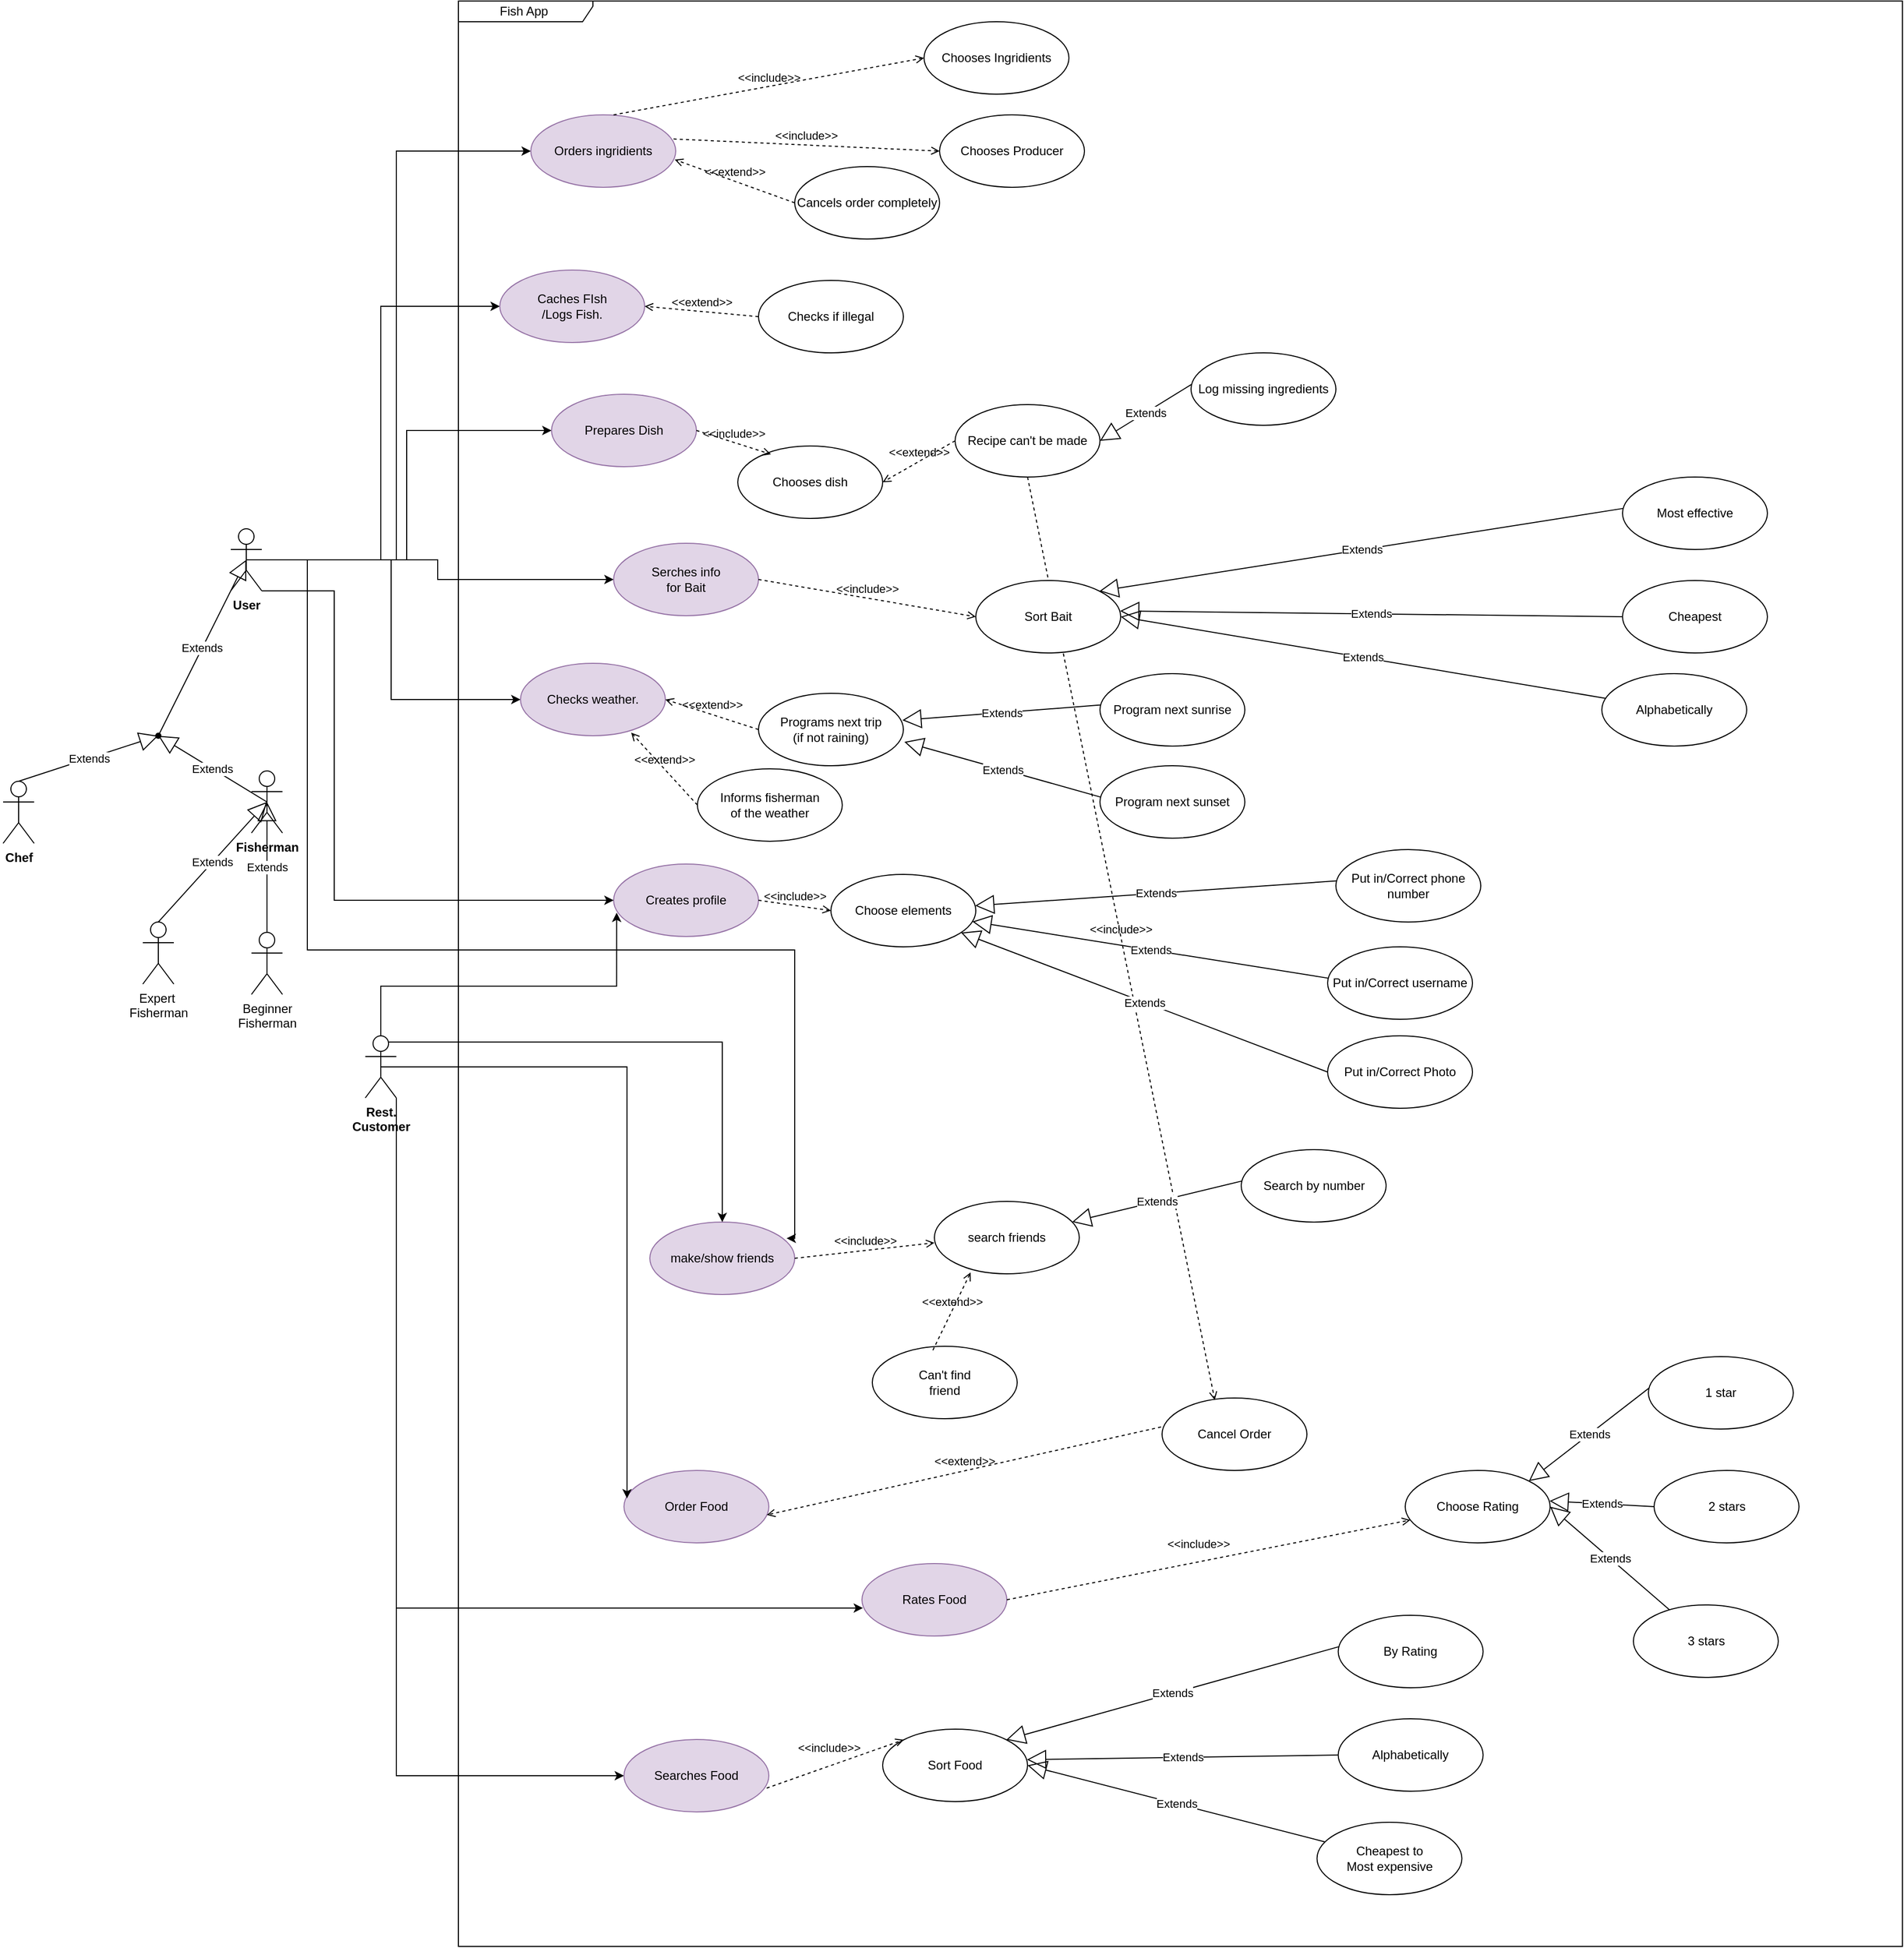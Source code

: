 <mxfile version="26.1.3">
  <diagram name="Page-1" id="aWUXcd9DG55_SVHLmrhw">
    <mxGraphModel dx="1664" dy="1578" grid="1" gridSize="10" guides="1" tooltips="1" connect="1" arrows="1" fold="1" page="1" pageScale="1" pageWidth="850" pageHeight="1100" math="0" shadow="0">
      <root>
        <mxCell id="0" />
        <mxCell id="1" parent="0" />
        <mxCell id="ez_9y8IXUy5wVjMBMklD-14" style="edgeStyle=orthogonalEdgeStyle;rounded=0;orthogonalLoop=1;jettySize=auto;html=1;exitX=0.5;exitY=0.5;exitDx=0;exitDy=0;exitPerimeter=0;entryX=0;entryY=0.5;entryDx=0;entryDy=0;" parent="1" source="ez_9y8IXUy5wVjMBMklD-1" target="ez_9y8IXUy5wVjMBMklD-13" edge="1">
          <mxGeometry relative="1" as="geometry" />
        </mxCell>
        <mxCell id="ez_9y8IXUy5wVjMBMklD-29" style="edgeStyle=orthogonalEdgeStyle;rounded=0;orthogonalLoop=1;jettySize=auto;html=1;exitX=0.5;exitY=0.5;exitDx=0;exitDy=0;exitPerimeter=0;entryX=0;entryY=0.5;entryDx=0;entryDy=0;" parent="1" source="ez_9y8IXUy5wVjMBMklD-1" target="ez_9y8IXUy5wVjMBMklD-28" edge="1">
          <mxGeometry relative="1" as="geometry" />
        </mxCell>
        <mxCell id="ez_9y8IXUy5wVjMBMklD-81" style="edgeStyle=orthogonalEdgeStyle;rounded=0;orthogonalLoop=1;jettySize=auto;html=1;exitX=0.5;exitY=0.5;exitDx=0;exitDy=0;exitPerimeter=0;entryX=0;entryY=0.5;entryDx=0;entryDy=0;" parent="1" source="ez_9y8IXUy5wVjMBMklD-1" target="ez_9y8IXUy5wVjMBMklD-80" edge="1">
          <mxGeometry relative="1" as="geometry" />
        </mxCell>
        <object label="&lt;b&gt;User&lt;/b&gt;" id="ez_9y8IXUy5wVjMBMklD-1">
          <mxCell style="shape=umlActor;verticalLabelPosition=bottom;verticalAlign=top;html=1;outlineConnect=0;movable=1;resizable=1;rotatable=1;deletable=1;editable=1;locked=0;connectable=1;" parent="1" vertex="1">
            <mxGeometry x="-50" y="-10" width="30" height="60" as="geometry" />
          </mxCell>
        </object>
        <mxCell id="ez_9y8IXUy5wVjMBMklD-5" value="Fish App&amp;nbsp;" style="shape=umlFrame;whiteSpace=wrap;html=1;pointerEvents=0;width=130;height=20;" parent="1" vertex="1">
          <mxGeometry x="170" y="-520" width="1395.5" height="1880" as="geometry" />
        </mxCell>
        <mxCell id="ez_9y8IXUy5wVjMBMklD-16" style="edgeStyle=orthogonalEdgeStyle;rounded=0;orthogonalLoop=1;jettySize=auto;html=1;entryX=0;entryY=0.5;entryDx=0;entryDy=0;exitX=0.5;exitY=0.5;exitDx=0;exitDy=0;exitPerimeter=0;" parent="1" source="ez_9y8IXUy5wVjMBMklD-1" target="ez_9y8IXUy5wVjMBMklD-15" edge="1">
          <mxGeometry relative="1" as="geometry">
            <mxPoint x="40" y="280" as="sourcePoint" />
          </mxGeometry>
        </mxCell>
        <mxCell id="ez_9y8IXUy5wVjMBMklD-31" style="edgeStyle=orthogonalEdgeStyle;rounded=0;orthogonalLoop=1;jettySize=auto;html=1;exitX=1;exitY=1;exitDx=0;exitDy=0;exitPerimeter=0;entryX=0;entryY=0.5;entryDx=0;entryDy=0;" parent="1" source="ez_9y8IXUy5wVjMBMklD-8" target="ez_9y8IXUy5wVjMBMklD-30" edge="1">
          <mxGeometry relative="1" as="geometry" />
        </mxCell>
        <object label="&lt;b&gt;Rest.&lt;br&gt;Customer&lt;/b&gt;" id="ez_9y8IXUy5wVjMBMklD-8">
          <mxCell style="shape=umlActor;verticalLabelPosition=bottom;verticalAlign=top;html=1;outlineConnect=0;movable=1;resizable=1;rotatable=1;deletable=1;editable=1;locked=0;connectable=1;" parent="1" vertex="1">
            <mxGeometry x="80" y="480" width="30" height="60" as="geometry" />
          </mxCell>
        </object>
        <mxCell id="ez_9y8IXUy5wVjMBMklD-13" value="Caches FIsh&lt;br&gt;/Logs Fish." style="ellipse;whiteSpace=wrap;html=1;fillColor=#e1d5e7;strokeColor=#9673a6;" parent="1" vertex="1">
          <mxGeometry x="210" y="-260" width="140" height="70" as="geometry" />
        </mxCell>
        <mxCell id="ez_9y8IXUy5wVjMBMklD-15" value="Prepares Dish" style="ellipse;whiteSpace=wrap;html=1;fillColor=#e1d5e7;strokeColor=#9673a6;" parent="1" vertex="1">
          <mxGeometry x="260" y="-140" width="140" height="70" as="geometry" />
        </mxCell>
        <mxCell id="ez_9y8IXUy5wVjMBMklD-17" value="Order Food" style="ellipse;whiteSpace=wrap;html=1;fillColor=#e1d5e7;strokeColor=#9673a6;" parent="1" vertex="1">
          <mxGeometry x="330" y="900" width="140" height="70" as="geometry" />
        </mxCell>
        <mxCell id="ez_9y8IXUy5wVjMBMklD-18" style="edgeStyle=orthogonalEdgeStyle;rounded=0;orthogonalLoop=1;jettySize=auto;html=1;entryX=0.021;entryY=0.386;entryDx=0;entryDy=0;entryPerimeter=0;exitX=0.5;exitY=0.5;exitDx=0;exitDy=0;exitPerimeter=0;" parent="1" source="ez_9y8IXUy5wVjMBMklD-8" target="ez_9y8IXUy5wVjMBMklD-17" edge="1">
          <mxGeometry relative="1" as="geometry" />
        </mxCell>
        <mxCell id="ez_9y8IXUy5wVjMBMklD-20" value="Rates Food" style="ellipse;whiteSpace=wrap;html=1;fillColor=#e1d5e7;strokeColor=#9673a6;" parent="1" vertex="1">
          <mxGeometry x="560" y="990" width="140" height="70" as="geometry" />
        </mxCell>
        <mxCell id="ez_9y8IXUy5wVjMBMklD-21" style="edgeStyle=orthogonalEdgeStyle;rounded=0;orthogonalLoop=1;jettySize=auto;html=1;exitX=1;exitY=1;exitDx=0;exitDy=0;exitPerimeter=0;entryX=0.007;entryY=0.614;entryDx=0;entryDy=0;entryPerimeter=0;" parent="1" source="ez_9y8IXUy5wVjMBMklD-8" target="ez_9y8IXUy5wVjMBMklD-20" edge="1">
          <mxGeometry relative="1" as="geometry" />
        </mxCell>
        <mxCell id="ez_9y8IXUy5wVjMBMklD-28" value="Checks weather." style="ellipse;whiteSpace=wrap;html=1;fillColor=#e1d5e7;strokeColor=#9673a6;" parent="1" vertex="1">
          <mxGeometry x="230" y="120" width="140" height="70" as="geometry" />
        </mxCell>
        <mxCell id="ez_9y8IXUy5wVjMBMklD-30" value="Searches Food" style="ellipse;whiteSpace=wrap;html=1;fillColor=#e1d5e7;strokeColor=#9673a6;" parent="1" vertex="1">
          <mxGeometry x="330" y="1160" width="140" height="70" as="geometry" />
        </mxCell>
        <mxCell id="ez_9y8IXUy5wVjMBMklD-34" value="Cancel Order" style="ellipse;whiteSpace=wrap;html=1;" parent="1" vertex="1">
          <mxGeometry x="850" y="830" width="140" height="70" as="geometry" />
        </mxCell>
        <mxCell id="ez_9y8IXUy5wVjMBMklD-44" value="Checks if illegal" style="ellipse;whiteSpace=wrap;html=1;" parent="1" vertex="1">
          <mxGeometry x="460" y="-250" width="140" height="70" as="geometry" />
        </mxCell>
        <mxCell id="ez_9y8IXUy5wVjMBMklD-48" value="By Rating" style="ellipse;whiteSpace=wrap;html=1;" parent="1" vertex="1">
          <mxGeometry x="1020.25" y="1040" width="140" height="70" as="geometry" />
        </mxCell>
        <mxCell id="ez_9y8IXUy5wVjMBMklD-49" value="Alphabetically" style="ellipse;whiteSpace=wrap;html=1;" parent="1" vertex="1">
          <mxGeometry x="1020.25" y="1140" width="140" height="70" as="geometry" />
        </mxCell>
        <mxCell id="ez_9y8IXUy5wVjMBMklD-50" value="Cheapest to&lt;br&gt;Most expensive" style="ellipse;whiteSpace=wrap;html=1;" parent="1" vertex="1">
          <mxGeometry x="999.75" y="1240" width="140" height="70" as="geometry" />
        </mxCell>
        <mxCell id="ez_9y8IXUy5wVjMBMklD-80" value="Serches info&lt;br&gt;for Bait" style="ellipse;whiteSpace=wrap;html=1;fillColor=#e1d5e7;strokeColor=#9673a6;" parent="1" vertex="1">
          <mxGeometry x="320" y="4" width="140" height="70" as="geometry" />
        </mxCell>
        <object label="&lt;b&gt;Chef&lt;/b&gt;" id="ez_9y8IXUy5wVjMBMklD-121">
          <mxCell style="shape=umlActor;verticalLabelPosition=bottom;verticalAlign=top;html=1;outlineConnect=0;movable=1;resizable=1;rotatable=1;deletable=1;editable=1;locked=0;connectable=1;" parent="1" vertex="1">
            <mxGeometry x="-270" y="234" width="30" height="60" as="geometry" />
          </mxCell>
        </object>
        <object label="&lt;b&gt;Fisherman&lt;/b&gt;" id="ez_9y8IXUy5wVjMBMklD-122">
          <mxCell style="shape=umlActor;verticalLabelPosition=bottom;verticalAlign=top;html=1;outlineConnect=0;movable=1;resizable=1;rotatable=1;deletable=1;editable=1;locked=0;connectable=1;" parent="1" vertex="1">
            <mxGeometry x="-30" y="224" width="30" height="60" as="geometry" />
          </mxCell>
        </object>
        <mxCell id="mqHruLJRzrLuczPYelR6-5" value="" style="shape=waypoint;sketch=0;fillStyle=solid;size=6;pointerEvents=1;points=[];fillColor=none;resizable=0;rotatable=0;perimeter=centerPerimeter;snapToPoint=1;" parent="1" vertex="1">
          <mxGeometry x="-130" y="180" width="20" height="20" as="geometry" />
        </mxCell>
        <mxCell id="mqHruLJRzrLuczPYelR6-11" value="Sort Food" style="ellipse;whiteSpace=wrap;html=1;" parent="1" vertex="1">
          <mxGeometry x="580" y="1150" width="140" height="70" as="geometry" />
        </mxCell>
        <mxCell id="mqHruLJRzrLuczPYelR6-15" value="Extends" style="endArrow=block;endSize=16;endFill=0;html=1;rounded=0;exitX=0.5;exitY=0;exitDx=0;exitDy=0;exitPerimeter=0;entryX=0.433;entryY=0.725;entryDx=0;entryDy=0;entryPerimeter=0;" parent="1" source="ez_9y8IXUy5wVjMBMklD-121" target="mqHruLJRzrLuczPYelR6-5" edge="1">
          <mxGeometry width="160" relative="1" as="geometry">
            <mxPoint x="30" y="200" as="sourcePoint" />
            <mxPoint x="190" y="200" as="targetPoint" />
          </mxGeometry>
        </mxCell>
        <mxCell id="mqHruLJRzrLuczPYelR6-16" value="Extends" style="endArrow=block;endSize=16;endFill=0;html=1;rounded=0;exitX=0.5;exitY=0.5;exitDx=0;exitDy=0;exitPerimeter=0;entryX=0.892;entryY=0.558;entryDx=0;entryDy=0;entryPerimeter=0;" parent="1" source="ez_9y8IXUy5wVjMBMklD-122" target="mqHruLJRzrLuczPYelR6-5" edge="1">
          <mxGeometry width="160" relative="1" as="geometry">
            <mxPoint x="-105" y="314" as="sourcePoint" />
            <mxPoint x="-110" y="200" as="targetPoint" />
          </mxGeometry>
        </mxCell>
        <mxCell id="mqHruLJRzrLuczPYelR6-17" value="Extends" style="endArrow=block;endSize=16;endFill=0;html=1;rounded=0;entryX=0.5;entryY=0.5;entryDx=0;entryDy=0;entryPerimeter=0;" parent="1" target="ez_9y8IXUy5wVjMBMklD-1" edge="1">
          <mxGeometry width="160" relative="1" as="geometry">
            <mxPoint x="-120" y="190" as="sourcePoint" />
            <mxPoint x="-100" y="210" as="targetPoint" />
          </mxGeometry>
        </mxCell>
        <mxCell id="mqHruLJRzrLuczPYelR6-19" value="Extends" style="endArrow=block;endSize=16;endFill=0;html=1;rounded=0;entryX=1;entryY=0.5;entryDx=0;entryDy=0;" parent="1" source="ez_9y8IXUy5wVjMBMklD-50" target="mqHruLJRzrLuczPYelR6-11" edge="1">
          <mxGeometry width="160" relative="1" as="geometry">
            <mxPoint x="702.5" y="988" as="sourcePoint" />
            <mxPoint x="697.5" y="874" as="targetPoint" />
          </mxGeometry>
        </mxCell>
        <mxCell id="mqHruLJRzrLuczPYelR6-21" value="Extends" style="endArrow=block;endSize=16;endFill=0;html=1;rounded=0;entryX=0.996;entryY=0.421;entryDx=0;entryDy=0;entryPerimeter=0;exitX=0;exitY=0.5;exitDx=0;exitDy=0;" parent="1" source="ez_9y8IXUy5wVjMBMklD-49" target="mqHruLJRzrLuczPYelR6-11" edge="1">
          <mxGeometry width="160" relative="1" as="geometry">
            <mxPoint x="720" y="914" as="sourcePoint" />
            <mxPoint x="880" y="914" as="targetPoint" />
          </mxGeometry>
        </mxCell>
        <mxCell id="mqHruLJRzrLuczPYelR6-22" value="Extends" style="endArrow=block;endSize=16;endFill=0;html=1;rounded=0;exitX=0.005;exitY=0.433;exitDx=0;exitDy=0;exitPerimeter=0;entryX=1;entryY=0;entryDx=0;entryDy=0;" parent="1" source="ez_9y8IXUy5wVjMBMklD-48" target="mqHruLJRzrLuczPYelR6-11" edge="1">
          <mxGeometry width="160" relative="1" as="geometry">
            <mxPoint x="720" y="894" as="sourcePoint" />
            <mxPoint x="880" y="894" as="targetPoint" />
          </mxGeometry>
        </mxCell>
        <mxCell id="mqHruLJRzrLuczPYelR6-26" value="&amp;lt;&amp;lt;include&amp;gt;&amp;gt;" style="html=1;verticalAlign=bottom;labelBackgroundColor=none;endArrow=open;endFill=0;dashed=1;rounded=0;entryX=0;entryY=0;entryDx=0;entryDy=0;exitX=0.985;exitY=0.671;exitDx=0;exitDy=0;exitPerimeter=0;" parent="1" source="ez_9y8IXUy5wVjMBMklD-30" target="mqHruLJRzrLuczPYelR6-11" edge="1">
          <mxGeometry x="-0.044" y="8" width="160" relative="1" as="geometry">
            <mxPoint x="390" y="834" as="sourcePoint" />
            <mxPoint x="550" y="834" as="targetPoint" />
            <mxPoint as="offset" />
          </mxGeometry>
        </mxCell>
        <mxCell id="mqHruLJRzrLuczPYelR6-28" value="1 star" style="ellipse;whiteSpace=wrap;html=1;" parent="1" vertex="1">
          <mxGeometry x="1320" y="790" width="140" height="70" as="geometry" />
        </mxCell>
        <mxCell id="mqHruLJRzrLuczPYelR6-29" value="2 stars" style="ellipse;whiteSpace=wrap;html=1;" parent="1" vertex="1">
          <mxGeometry x="1325.5" y="900" width="140" height="70" as="geometry" />
        </mxCell>
        <mxCell id="mqHruLJRzrLuczPYelR6-30" value="3 stars" style="ellipse;whiteSpace=wrap;html=1;" parent="1" vertex="1">
          <mxGeometry x="1305.5" y="1030" width="140" height="70" as="geometry" />
        </mxCell>
        <mxCell id="mqHruLJRzrLuczPYelR6-31" value="Choose Rating" style="ellipse;whiteSpace=wrap;html=1;" parent="1" vertex="1">
          <mxGeometry x="1085" y="900" width="140" height="70" as="geometry" />
        </mxCell>
        <mxCell id="mqHruLJRzrLuczPYelR6-32" value="Extends" style="endArrow=block;endSize=16;endFill=0;html=1;rounded=0;entryX=1;entryY=0.5;entryDx=0;entryDy=0;" parent="1" source="mqHruLJRzrLuczPYelR6-30" target="mqHruLJRzrLuczPYelR6-31" edge="1">
          <mxGeometry width="160" relative="1" as="geometry">
            <mxPoint x="1207.5" y="1074" as="sourcePoint" />
            <mxPoint x="1202.5" y="960" as="targetPoint" />
          </mxGeometry>
        </mxCell>
        <mxCell id="mqHruLJRzrLuczPYelR6-33" value="Extends" style="endArrow=block;endSize=16;endFill=0;html=1;rounded=0;entryX=0.996;entryY=0.421;entryDx=0;entryDy=0;entryPerimeter=0;exitX=0;exitY=0.5;exitDx=0;exitDy=0;" parent="1" source="mqHruLJRzrLuczPYelR6-29" target="mqHruLJRzrLuczPYelR6-31" edge="1">
          <mxGeometry width="160" relative="1" as="geometry">
            <mxPoint x="1225" y="1000" as="sourcePoint" />
            <mxPoint x="1385" y="1000" as="targetPoint" />
          </mxGeometry>
        </mxCell>
        <mxCell id="mqHruLJRzrLuczPYelR6-34" value="Extends" style="endArrow=block;endSize=16;endFill=0;html=1;rounded=0;exitX=0.005;exitY=0.433;exitDx=0;exitDy=0;exitPerimeter=0;entryX=1;entryY=0;entryDx=0;entryDy=0;" parent="1" source="mqHruLJRzrLuczPYelR6-28" target="mqHruLJRzrLuczPYelR6-31" edge="1">
          <mxGeometry width="160" relative="1" as="geometry">
            <mxPoint x="1270" y="704" as="sourcePoint" />
            <mxPoint x="1430" y="704" as="targetPoint" />
          </mxGeometry>
        </mxCell>
        <mxCell id="mqHruLJRzrLuczPYelR6-36" value="&amp;lt;&amp;lt;include&amp;gt;&amp;gt;" style="html=1;verticalAlign=bottom;labelBackgroundColor=none;endArrow=open;endFill=0;dashed=1;rounded=0;exitX=1;exitY=0.5;exitDx=0;exitDy=0;" parent="1" source="ez_9y8IXUy5wVjMBMklD-20" target="mqHruLJRzrLuczPYelR6-31" edge="1">
          <mxGeometry x="-0.044" y="8" width="160" relative="1" as="geometry">
            <mxPoint x="1010" y="644" as="sourcePoint" />
            <mxPoint x="1153" y="727" as="targetPoint" />
            <mxPoint as="offset" />
          </mxGeometry>
        </mxCell>
        <mxCell id="mqHruLJRzrLuczPYelR6-37" value="&amp;lt;&amp;lt;extend&amp;gt;&amp;gt;" style="html=1;verticalAlign=bottom;labelBackgroundColor=none;endArrow=open;endFill=0;dashed=1;rounded=0;exitX=-0.007;exitY=0.4;exitDx=0;exitDy=0;exitPerimeter=0;entryX=0.986;entryY=0.614;entryDx=0;entryDy=0;entryPerimeter=0;" parent="1" source="ez_9y8IXUy5wVjMBMklD-34" target="ez_9y8IXUy5wVjMBMklD-17" edge="1">
          <mxGeometry width="160" relative="1" as="geometry">
            <mxPoint x="460" y="558.5" as="sourcePoint" />
            <mxPoint x="620" y="558.5" as="targetPoint" />
          </mxGeometry>
        </mxCell>
        <mxCell id="mqHruLJRzrLuczPYelR6-38" value="&amp;lt;&amp;lt;extend&amp;gt;&amp;gt;" style="html=1;verticalAlign=bottom;labelBackgroundColor=none;endArrow=open;endFill=0;dashed=1;rounded=0;entryX=1;entryY=0.5;entryDx=0;entryDy=0;exitX=0;exitY=0.5;exitDx=0;exitDy=0;" parent="1" source="ez_9y8IXUy5wVjMBMklD-44" target="ez_9y8IXUy5wVjMBMklD-13" edge="1">
          <mxGeometry width="160" relative="1" as="geometry">
            <mxPoint x="570" y="210" as="sourcePoint" />
            <mxPoint x="730" y="210" as="targetPoint" />
          </mxGeometry>
        </mxCell>
        <mxCell id="mqHruLJRzrLuczPYelR6-39" value="Recipe can&#39;t be made" style="ellipse;whiteSpace=wrap;html=1;" parent="1" vertex="1">
          <mxGeometry x="650" y="-130" width="140" height="70" as="geometry" />
        </mxCell>
        <mxCell id="mqHruLJRzrLuczPYelR6-40" value="&amp;lt;&amp;lt;extend&amp;gt;&amp;gt;" style="html=1;verticalAlign=bottom;labelBackgroundColor=none;endArrow=open;endFill=0;dashed=1;rounded=0;entryX=1;entryY=0.5;entryDx=0;entryDy=0;exitX=0;exitY=0.5;exitDx=0;exitDy=0;" parent="1" source="mqHruLJRzrLuczPYelR6-39" target="Aiw2MCmzA_RACeRGijV2-4" edge="1">
          <mxGeometry width="160" relative="1" as="geometry">
            <mxPoint x="580.5" y="430" as="sourcePoint" />
            <mxPoint x="470.5" y="250" as="targetPoint" />
          </mxGeometry>
        </mxCell>
        <mxCell id="mqHruLJRzrLuczPYelR6-41" value="Log missing ingredients " style="ellipse;whiteSpace=wrap;html=1;" parent="1" vertex="1">
          <mxGeometry x="878" y="-180" width="140" height="70" as="geometry" />
        </mxCell>
        <mxCell id="mqHruLJRzrLuczPYelR6-42" value="Extends" style="endArrow=block;endSize=16;endFill=0;html=1;rounded=0;exitX=0.005;exitY=0.433;exitDx=0;exitDy=0;exitPerimeter=0;entryX=1;entryY=0.5;entryDx=0;entryDy=0;" parent="1" source="mqHruLJRzrLuczPYelR6-41" target="mqHruLJRzrLuczPYelR6-39" edge="1">
          <mxGeometry width="160" relative="1" as="geometry">
            <mxPoint x="731" y="464" as="sourcePoint" />
            <mxPoint x="710" y="394" as="targetPoint" />
          </mxGeometry>
        </mxCell>
        <mxCell id="mqHruLJRzrLuczPYelR6-43" value="&amp;lt;&amp;lt;include&amp;gt;&amp;gt;" style="html=1;verticalAlign=bottom;labelBackgroundColor=none;endArrow=open;endFill=0;dashed=1;rounded=0;exitX=0.5;exitY=1;exitDx=0;exitDy=0;entryX=0.364;entryY=0.029;entryDx=0;entryDy=0;entryPerimeter=0;" parent="1" source="mqHruLJRzrLuczPYelR6-39" target="ez_9y8IXUy5wVjMBMklD-34" edge="1">
          <mxGeometry width="160" relative="1" as="geometry">
            <mxPoint x="510" y="460" as="sourcePoint" />
            <mxPoint x="670" y="460" as="targetPoint" />
          </mxGeometry>
        </mxCell>
        <mxCell id="mqHruLJRzrLuczPYelR6-44" value="Most effective" style="ellipse;whiteSpace=wrap;html=1;" parent="1" vertex="1">
          <mxGeometry x="1295" y="-60" width="140" height="70" as="geometry" />
        </mxCell>
        <mxCell id="mqHruLJRzrLuczPYelR6-45" value="Cheapest" style="ellipse;whiteSpace=wrap;html=1;" parent="1" vertex="1">
          <mxGeometry x="1295" y="40" width="140" height="70" as="geometry" />
        </mxCell>
        <mxCell id="mqHruLJRzrLuczPYelR6-46" value="Alphabetically" style="ellipse;whiteSpace=wrap;html=1;" parent="1" vertex="1">
          <mxGeometry x="1275" y="130" width="140" height="70" as="geometry" />
        </mxCell>
        <mxCell id="mqHruLJRzrLuczPYelR6-47" value="Sort Bait" style="ellipse;whiteSpace=wrap;html=1;" parent="1" vertex="1">
          <mxGeometry x="670" y="40" width="140" height="70" as="geometry" />
        </mxCell>
        <mxCell id="mqHruLJRzrLuczPYelR6-48" value="Extends" style="endArrow=block;endSize=16;endFill=0;html=1;rounded=0;entryX=1;entryY=0.5;entryDx=0;entryDy=0;" parent="1" source="mqHruLJRzrLuczPYelR6-46" target="mqHruLJRzrLuczPYelR6-47" edge="1">
          <mxGeometry width="160" relative="1" as="geometry">
            <mxPoint x="992.5" y="278" as="sourcePoint" />
            <mxPoint x="987.5" y="164" as="targetPoint" />
          </mxGeometry>
        </mxCell>
        <mxCell id="mqHruLJRzrLuczPYelR6-49" value="Extends" style="endArrow=block;endSize=16;endFill=0;html=1;rounded=0;entryX=0.996;entryY=0.421;entryDx=0;entryDy=0;entryPerimeter=0;exitX=0;exitY=0.5;exitDx=0;exitDy=0;" parent="1" source="mqHruLJRzrLuczPYelR6-45" target="mqHruLJRzrLuczPYelR6-47" edge="1">
          <mxGeometry width="160" relative="1" as="geometry">
            <mxPoint x="1010" y="204" as="sourcePoint" />
            <mxPoint x="1170" y="204" as="targetPoint" />
          </mxGeometry>
        </mxCell>
        <mxCell id="mqHruLJRzrLuczPYelR6-50" value="Extends" style="endArrow=block;endSize=16;endFill=0;html=1;rounded=0;exitX=0.005;exitY=0.433;exitDx=0;exitDy=0;exitPerimeter=0;entryX=1;entryY=0;entryDx=0;entryDy=0;" parent="1" source="mqHruLJRzrLuczPYelR6-44" target="mqHruLJRzrLuczPYelR6-47" edge="1">
          <mxGeometry width="160" relative="1" as="geometry">
            <mxPoint x="1010" y="184" as="sourcePoint" />
            <mxPoint x="1170" y="184" as="targetPoint" />
          </mxGeometry>
        </mxCell>
        <mxCell id="mqHruLJRzrLuczPYelR6-51" value="&amp;lt;&amp;lt;include&amp;gt;&amp;gt;" style="html=1;verticalAlign=bottom;labelBackgroundColor=none;endArrow=open;endFill=0;dashed=1;rounded=0;exitX=1;exitY=0.5;exitDx=0;exitDy=0;entryX=0;entryY=0.5;entryDx=0;entryDy=0;" parent="1" source="ez_9y8IXUy5wVjMBMklD-80" target="mqHruLJRzrLuczPYelR6-47" edge="1">
          <mxGeometry width="160" relative="1" as="geometry">
            <mxPoint x="830" y="230" as="sourcePoint" />
            <mxPoint x="990" y="230" as="targetPoint" />
          </mxGeometry>
        </mxCell>
        <mxCell id="mqHruLJRzrLuczPYelR6-53" value="&lt;div&gt;Expert&amp;nbsp;&lt;/div&gt;&lt;div&gt;Fisherman&lt;/div&gt;" style="shape=umlActor;verticalLabelPosition=bottom;verticalAlign=top;html=1;" parent="1" vertex="1">
          <mxGeometry x="-135" y="370" width="30" height="60" as="geometry" />
        </mxCell>
        <mxCell id="mqHruLJRzrLuczPYelR6-54" value="&lt;div&gt;Beginner&lt;/div&gt;&lt;div&gt;Fisherman&lt;/div&gt;" style="shape=umlActor;verticalLabelPosition=bottom;verticalAlign=top;html=1;" parent="1" vertex="1">
          <mxGeometry x="-30" y="380" width="30" height="60" as="geometry" />
        </mxCell>
        <mxCell id="mqHruLJRzrLuczPYelR6-57" value="Extends" style="endArrow=block;endSize=16;endFill=0;html=1;rounded=0;exitX=0.5;exitY=0;exitDx=0;exitDy=0;exitPerimeter=0;entryX=0.5;entryY=0.5;entryDx=0;entryDy=0;entryPerimeter=0;" parent="1" source="mqHruLJRzrLuczPYelR6-53" target="ez_9y8IXUy5wVjMBMklD-122" edge="1">
          <mxGeometry width="160" relative="1" as="geometry">
            <mxPoint x="842" y="324" as="sourcePoint" />
            <mxPoint x="760" y="295" as="targetPoint" />
          </mxGeometry>
        </mxCell>
        <mxCell id="mqHruLJRzrLuczPYelR6-58" value="Extends" style="endArrow=block;endSize=16;endFill=0;html=1;rounded=0;exitX=0.5;exitY=0;exitDx=0;exitDy=0;exitPerimeter=0;entryX=0.5;entryY=0.5;entryDx=0;entryDy=0;entryPerimeter=0;" parent="1" source="mqHruLJRzrLuczPYelR6-54" target="ez_9y8IXUy5wVjMBMklD-122" edge="1">
          <mxGeometry width="160" relative="1" as="geometry">
            <mxPoint x="-110" y="380" as="sourcePoint" />
            <mxPoint x="-5" y="264" as="targetPoint" />
          </mxGeometry>
        </mxCell>
        <mxCell id="mqHruLJRzrLuczPYelR6-60" value="&lt;div&gt;Creates profile&lt;/div&gt;" style="ellipse;whiteSpace=wrap;html=1;fillColor=#e1d5e7;strokeColor=#9673a6;" parent="1" vertex="1">
          <mxGeometry x="320" y="314" width="140" height="70" as="geometry" />
        </mxCell>
        <mxCell id="mqHruLJRzrLuczPYelR6-61" style="edgeStyle=orthogonalEdgeStyle;rounded=0;orthogonalLoop=1;jettySize=auto;html=1;entryX=0;entryY=0.5;entryDx=0;entryDy=0;exitX=1;exitY=1;exitDx=0;exitDy=0;exitPerimeter=0;" parent="1" source="ez_9y8IXUy5wVjMBMklD-1" target="mqHruLJRzrLuczPYelR6-60" edge="1">
          <mxGeometry relative="1" as="geometry">
            <mxPoint x="-25" y="30" as="sourcePoint" />
            <mxPoint x="320" y="295" as="targetPoint" />
            <Array as="points">
              <mxPoint x="50" y="50" />
              <mxPoint x="50" y="349" />
            </Array>
          </mxGeometry>
        </mxCell>
        <mxCell id="mqHruLJRzrLuczPYelR6-62" style="edgeStyle=orthogonalEdgeStyle;rounded=0;orthogonalLoop=1;jettySize=auto;html=1;entryX=0.021;entryY=0.671;entryDx=0;entryDy=0;exitX=0.5;exitY=0;exitDx=0;exitDy=0;exitPerimeter=0;entryPerimeter=0;fontStyle=1" parent="1" source="ez_9y8IXUy5wVjMBMklD-8" target="mqHruLJRzrLuczPYelR6-60" edge="1">
          <mxGeometry relative="1" as="geometry">
            <mxPoint x="140" y="380" as="sourcePoint" />
            <mxPoint x="330" y="305" as="targetPoint" />
          </mxGeometry>
        </mxCell>
        <mxCell id="mqHruLJRzrLuczPYelR6-63" value="Put in/Correct username" style="ellipse;whiteSpace=wrap;html=1;" parent="1" vertex="1">
          <mxGeometry x="1010" y="394" width="140" height="70" as="geometry" />
        </mxCell>
        <mxCell id="mqHruLJRzrLuczPYelR6-64" value="Put in/Correct Photo" style="ellipse;whiteSpace=wrap;html=1;" parent="1" vertex="1">
          <mxGeometry x="1010" y="480" width="140" height="70" as="geometry" />
        </mxCell>
        <mxCell id="mqHruLJRzrLuczPYelR6-65" value="Extends" style="endArrow=block;endSize=16;endFill=0;html=1;rounded=0;exitX=0;exitY=0.5;exitDx=0;exitDy=0;" parent="1" source="mqHruLJRzrLuczPYelR6-64" target="mqHruLJRzrLuczPYelR6-68" edge="1">
          <mxGeometry width="160" relative="1" as="geometry">
            <mxPoint x="771.5" y="534" as="sourcePoint" />
            <mxPoint x="801" y="474" as="targetPoint" />
          </mxGeometry>
        </mxCell>
        <mxCell id="mqHruLJRzrLuczPYelR6-66" value="Extends" style="endArrow=block;endSize=16;endFill=0;html=1;rounded=0;exitX=0.005;exitY=0.433;exitDx=0;exitDy=0;exitPerimeter=0;" parent="1" source="mqHruLJRzrLuczPYelR6-63" target="mqHruLJRzrLuczPYelR6-68" edge="1">
          <mxGeometry width="160" relative="1" as="geometry">
            <mxPoint x="500.75" y="544" as="sourcePoint" />
            <mxPoint x="810.5" y="384" as="targetPoint" />
          </mxGeometry>
        </mxCell>
        <mxCell id="mqHruLJRzrLuczPYelR6-68" value="Choose elements" style="ellipse;whiteSpace=wrap;html=1;" parent="1" vertex="1">
          <mxGeometry x="530" y="324" width="140" height="70" as="geometry" />
        </mxCell>
        <mxCell id="mqHruLJRzrLuczPYelR6-69" value="&amp;lt;&amp;lt;include&amp;gt;&amp;gt;" style="html=1;verticalAlign=bottom;labelBackgroundColor=none;endArrow=open;endFill=0;dashed=1;rounded=0;exitX=1;exitY=0.5;exitDx=0;exitDy=0;entryX=0;entryY=0.5;entryDx=0;entryDy=0;" parent="1" source="mqHruLJRzrLuczPYelR6-60" target="mqHruLJRzrLuczPYelR6-68" edge="1">
          <mxGeometry width="160" relative="1" as="geometry">
            <mxPoint x="400" y="394" as="sourcePoint" />
            <mxPoint x="560" y="394" as="targetPoint" />
          </mxGeometry>
        </mxCell>
        <mxCell id="mqHruLJRzrLuczPYelR6-70" value="Put in/Correct phone number" style="ellipse;whiteSpace=wrap;html=1;" parent="1" vertex="1">
          <mxGeometry x="1018" y="300" width="140" height="70" as="geometry" />
        </mxCell>
        <mxCell id="mqHruLJRzrLuczPYelR6-71" value="Extends" style="endArrow=block;endSize=16;endFill=0;html=1;rounded=0;exitX=0.005;exitY=0.433;exitDx=0;exitDy=0;exitPerimeter=0;" parent="1" source="mqHruLJRzrLuczPYelR6-70" target="mqHruLJRzrLuczPYelR6-68" edge="1">
          <mxGeometry width="160" relative="1" as="geometry">
            <mxPoint x="500.75" y="330" as="sourcePoint" />
            <mxPoint x="670" y="146" as="targetPoint" />
          </mxGeometry>
        </mxCell>
        <mxCell id="d70hiehiens7spyheg7w-2" value="&lt;div&gt;Programs next trip&lt;/div&gt;&lt;div&gt;(if not raining)&lt;/div&gt;" style="ellipse;whiteSpace=wrap;html=1;" parent="1" vertex="1">
          <mxGeometry x="460" y="149" width="140" height="70" as="geometry" />
        </mxCell>
        <mxCell id="d70hiehiens7spyheg7w-3" value="&amp;lt;&amp;lt;extend&amp;gt;&amp;gt;" style="html=1;verticalAlign=bottom;labelBackgroundColor=none;endArrow=open;endFill=0;dashed=1;rounded=0;exitX=0;exitY=0.5;exitDx=0;exitDy=0;entryX=1;entryY=0.5;entryDx=0;entryDy=0;" parent="1" source="d70hiehiens7spyheg7w-2" target="ez_9y8IXUy5wVjMBMklD-28" edge="1">
          <mxGeometry width="160" relative="1" as="geometry">
            <mxPoint x="550" y="300" as="sourcePoint" />
            <mxPoint x="710" y="300" as="targetPoint" />
          </mxGeometry>
        </mxCell>
        <mxCell id="d70hiehiens7spyheg7w-4" value="Program next sunset" style="ellipse;whiteSpace=wrap;html=1;" parent="1" vertex="1">
          <mxGeometry x="790" y="219" width="140" height="70" as="geometry" />
        </mxCell>
        <mxCell id="d70hiehiens7spyheg7w-5" value="Extends" style="endArrow=block;endSize=16;endFill=0;html=1;rounded=0;exitX=0.005;exitY=0.433;exitDx=0;exitDy=0;exitPerimeter=0;entryX=1.007;entryY=0.671;entryDx=0;entryDy=0;entryPerimeter=0;" parent="1" source="d70hiehiens7spyheg7w-4" target="d70hiehiens7spyheg7w-2" edge="1">
          <mxGeometry width="160" relative="1" as="geometry">
            <mxPoint x="449.75" y="364" as="sourcePoint" />
            <mxPoint x="618" y="184" as="targetPoint" />
          </mxGeometry>
        </mxCell>
        <mxCell id="d70hiehiens7spyheg7w-6" value="Program next sunrise" style="ellipse;whiteSpace=wrap;html=1;" parent="1" vertex="1">
          <mxGeometry x="790" y="130" width="140" height="70" as="geometry" />
        </mxCell>
        <mxCell id="d70hiehiens7spyheg7w-7" value="Extends" style="endArrow=block;endSize=16;endFill=0;html=1;rounded=0;exitX=0.005;exitY=0.433;exitDx=0;exitDy=0;exitPerimeter=0;entryX=0.993;entryY=0.371;entryDx=0;entryDy=0;entryPerimeter=0;" parent="1" source="d70hiehiens7spyheg7w-6" target="d70hiehiens7spyheg7w-2" edge="1">
          <mxGeometry width="160" relative="1" as="geometry">
            <mxPoint x="449.75" y="150" as="sourcePoint" />
            <mxPoint x="611" y="163" as="targetPoint" />
          </mxGeometry>
        </mxCell>
        <mxCell id="d70hiehiens7spyheg7w-8" value="&lt;div&gt;Informs fisherman&lt;/div&gt;&lt;div&gt;of the weather&lt;/div&gt;" style="ellipse;whiteSpace=wrap;html=1;" parent="1" vertex="1">
          <mxGeometry x="400.96" y="221.97" width="140" height="70" as="geometry" />
        </mxCell>
        <mxCell id="d70hiehiens7spyheg7w-9" value="&amp;lt;&amp;lt;extend&amp;gt;&amp;gt;" style="html=1;verticalAlign=bottom;labelBackgroundColor=none;endArrow=open;endFill=0;dashed=1;rounded=0;exitX=0;exitY=0.5;exitDx=0;exitDy=0;entryX=0.764;entryY=0.957;entryDx=0;entryDy=0;entryPerimeter=0;" parent="1" source="d70hiehiens7spyheg7w-8" target="ez_9y8IXUy5wVjMBMklD-28" edge="1">
          <mxGeometry width="160" relative="1" as="geometry">
            <mxPoint x="490.96" y="372.97" as="sourcePoint" />
            <mxPoint x="320.0" y="180.0" as="targetPoint" />
          </mxGeometry>
        </mxCell>
        <mxCell id="d70hiehiens7spyheg7w-11" value="make/show friends" style="ellipse;whiteSpace=wrap;html=1;fillColor=#e1d5e7;strokeColor=#9673a6;" parent="1" vertex="1">
          <mxGeometry x="355" y="660" width="140" height="70" as="geometry" />
        </mxCell>
        <mxCell id="d70hiehiens7spyheg7w-13" value="&amp;lt;&amp;lt;include&amp;gt;&amp;gt;" style="html=1;verticalAlign=bottom;labelBackgroundColor=none;endArrow=open;endFill=0;dashed=1;rounded=0;exitX=1;exitY=0.5;exitDx=0;exitDy=0;" parent="1" source="d70hiehiens7spyheg7w-11" edge="1">
          <mxGeometry width="160" relative="1" as="geometry">
            <mxPoint x="470" y="680" as="sourcePoint" />
            <mxPoint x="630" y="680" as="targetPoint" />
          </mxGeometry>
        </mxCell>
        <mxCell id="d70hiehiens7spyheg7w-14" value="search friends" style="ellipse;whiteSpace=wrap;html=1;" parent="1" vertex="1">
          <mxGeometry x="630" y="640" width="140" height="70" as="geometry" />
        </mxCell>
        <mxCell id="d70hiehiens7spyheg7w-15" style="edgeStyle=orthogonalEdgeStyle;rounded=0;orthogonalLoop=1;jettySize=auto;html=1;entryX=0.5;entryY=0;entryDx=0;entryDy=0;exitX=0.75;exitY=0.1;exitDx=0;exitDy=0;exitPerimeter=0;" parent="1" source="ez_9y8IXUy5wVjMBMklD-8" target="d70hiehiens7spyheg7w-11" edge="1">
          <mxGeometry relative="1" as="geometry">
            <mxPoint x="175.75" y="490" as="sourcePoint" />
            <mxPoint x="423.75" y="932" as="targetPoint" />
          </mxGeometry>
        </mxCell>
        <mxCell id="d70hiehiens7spyheg7w-16" value="Search by number" style="ellipse;whiteSpace=wrap;html=1;" parent="1" vertex="1">
          <mxGeometry x="926.5" y="590" width="140" height="70" as="geometry" />
        </mxCell>
        <mxCell id="d70hiehiens7spyheg7w-19" value="Extends" style="endArrow=block;endSize=16;endFill=0;html=1;rounded=0;exitX=0.005;exitY=0.433;exitDx=0;exitDy=0;exitPerimeter=0;" parent="1" source="d70hiehiens7spyheg7w-16" target="d70hiehiens7spyheg7w-14" edge="1">
          <mxGeometry width="160" relative="1" as="geometry">
            <mxPoint x="876.5" y="504" as="sourcePoint" />
            <mxPoint x="810.5" y="710" as="targetPoint" />
          </mxGeometry>
        </mxCell>
        <mxCell id="d70hiehiens7spyheg7w-20" value="&lt;div&gt;Can&#39;t find &lt;br&gt;&lt;/div&gt;&lt;div&gt;friend&lt;/div&gt;" style="ellipse;whiteSpace=wrap;html=1;" parent="1" vertex="1">
          <mxGeometry x="570" y="780" width="140" height="70" as="geometry" />
        </mxCell>
        <mxCell id="d70hiehiens7spyheg7w-21" value="&amp;lt;&amp;lt;extend&amp;gt;&amp;gt;" style="html=1;verticalAlign=bottom;labelBackgroundColor=none;endArrow=open;endFill=0;dashed=1;rounded=0;exitX=0.418;exitY=0.055;exitDx=0;exitDy=0;exitPerimeter=0;entryX=0.25;entryY=0.98;entryDx=0;entryDy=0;entryPerimeter=0;" parent="1" source="d70hiehiens7spyheg7w-20" target="d70hiehiens7spyheg7w-14" edge="1">
          <mxGeometry width="160" relative="1" as="geometry">
            <mxPoint x="520" y="720" as="sourcePoint" />
            <mxPoint x="680" y="720" as="targetPoint" />
          </mxGeometry>
        </mxCell>
        <mxCell id="d70hiehiens7spyheg7w-22" style="edgeStyle=orthogonalEdgeStyle;rounded=0;orthogonalLoop=1;jettySize=auto;html=1;exitX=0.5;exitY=0.5;exitDx=0;exitDy=0;exitPerimeter=0;entryX=0;entryY=0.5;entryDx=0;entryDy=0;" parent="1" source="ez_9y8IXUy5wVjMBMklD-1" target="d70hiehiens7spyheg7w-23" edge="1">
          <mxGeometry relative="1" as="geometry">
            <mxPoint x="-20" y="-165" as="sourcePoint" />
            <mxPoint x="225" y="-410" as="targetPoint" />
          </mxGeometry>
        </mxCell>
        <mxCell id="d70hiehiens7spyheg7w-23" value="Orders ingridients" style="ellipse;whiteSpace=wrap;html=1;fillColor=#e1d5e7;strokeColor=#9673a6;" parent="1" vertex="1">
          <mxGeometry x="240" y="-410" width="140" height="70" as="geometry" />
        </mxCell>
        <mxCell id="d70hiehiens7spyheg7w-24" value="Cancels order completely" style="ellipse;whiteSpace=wrap;html=1;" parent="1" vertex="1">
          <mxGeometry x="495" y="-360" width="140" height="70" as="geometry" />
        </mxCell>
        <mxCell id="d70hiehiens7spyheg7w-25" value="&amp;lt;&amp;lt;extend&amp;gt;&amp;gt;" style="html=1;verticalAlign=bottom;labelBackgroundColor=none;endArrow=open;endFill=0;dashed=1;rounded=0;entryX=0.993;entryY=0.618;entryDx=0;entryDy=0;exitX=0;exitY=0.5;exitDx=0;exitDy=0;entryPerimeter=0;" parent="1" source="d70hiehiens7spyheg7w-24" target="d70hiehiens7spyheg7w-23" edge="1">
          <mxGeometry width="160" relative="1" as="geometry">
            <mxPoint x="610" y="80" as="sourcePoint" />
            <mxPoint x="390" y="-355" as="targetPoint" />
          </mxGeometry>
        </mxCell>
        <mxCell id="d70hiehiens7spyheg7w-27" value="Chooses Producer" style="ellipse;whiteSpace=wrap;html=1;" parent="1" vertex="1">
          <mxGeometry x="635" y="-410" width="140" height="70" as="geometry" />
        </mxCell>
        <mxCell id="d70hiehiens7spyheg7w-28" value="Chooses Ingridients" style="ellipse;whiteSpace=wrap;html=1;" parent="1" vertex="1">
          <mxGeometry x="620" y="-500" width="140" height="70" as="geometry" />
        </mxCell>
        <mxCell id="d70hiehiens7spyheg7w-29" value="&amp;lt;&amp;lt;include&amp;gt;&amp;gt;" style="html=1;verticalAlign=bottom;labelBackgroundColor=none;endArrow=open;endFill=0;dashed=1;rounded=0;entryX=0;entryY=0.5;entryDx=0;entryDy=0;exitX=0.571;exitY=0;exitDx=0;exitDy=0;exitPerimeter=0;" parent="1" source="d70hiehiens7spyheg7w-23" target="d70hiehiens7spyheg7w-28" edge="1">
          <mxGeometry width="160" relative="1" as="geometry">
            <mxPoint x="470" y="-230" as="sourcePoint" />
            <mxPoint x="630" y="-230" as="targetPoint" />
          </mxGeometry>
        </mxCell>
        <mxCell id="d70hiehiens7spyheg7w-30" value="&amp;lt;&amp;lt;include&amp;gt;&amp;gt;" style="html=1;verticalAlign=bottom;labelBackgroundColor=none;endArrow=open;endFill=0;dashed=1;rounded=0;entryX=0;entryY=0.5;entryDx=0;entryDy=0;exitX=0.985;exitY=0.333;exitDx=0;exitDy=0;exitPerimeter=0;" parent="1" source="d70hiehiens7spyheg7w-23" target="d70hiehiens7spyheg7w-27" edge="1">
          <mxGeometry width="160" relative="1" as="geometry">
            <mxPoint x="470" y="-230" as="sourcePoint" />
            <mxPoint x="630" y="-230" as="targetPoint" />
          </mxGeometry>
        </mxCell>
        <mxCell id="d70hiehiens7spyheg7w-31" style="edgeStyle=orthogonalEdgeStyle;rounded=0;orthogonalLoop=1;jettySize=auto;html=1;entryX=0.944;entryY=0.224;entryDx=0;entryDy=0;entryPerimeter=0;exitX=0.5;exitY=0.5;exitDx=0;exitDy=0;exitPerimeter=0;" parent="1" source="ez_9y8IXUy5wVjMBMklD-1" target="d70hiehiens7spyheg7w-11" edge="1">
          <mxGeometry relative="1" as="geometry">
            <mxPoint x="70" y="40" as="sourcePoint" />
            <mxPoint x="494.92" y="660.0" as="targetPoint" />
            <Array as="points">
              <mxPoint x="24" y="20" />
              <mxPoint x="24" y="397" />
              <mxPoint x="495" y="397" />
              <mxPoint x="495" y="676" />
            </Array>
          </mxGeometry>
        </mxCell>
        <mxCell id="Aiw2MCmzA_RACeRGijV2-4" value="Chooses dish" style="ellipse;whiteSpace=wrap;html=1;" vertex="1" parent="1">
          <mxGeometry x="440" y="-90" width="140" height="70" as="geometry" />
        </mxCell>
        <mxCell id="Aiw2MCmzA_RACeRGijV2-5" value="&amp;lt;&amp;lt;include&amp;gt;&amp;gt;" style="html=1;verticalAlign=bottom;labelBackgroundColor=none;endArrow=open;endFill=0;dashed=1;rounded=0;exitX=1;exitY=0.5;exitDx=0;exitDy=0;entryX=0.229;entryY=0.114;entryDx=0;entryDy=0;entryPerimeter=0;" edge="1" parent="1" source="ez_9y8IXUy5wVjMBMklD-15" target="Aiw2MCmzA_RACeRGijV2-4">
          <mxGeometry width="160" relative="1" as="geometry">
            <mxPoint x="470" y="49" as="sourcePoint" />
            <mxPoint x="680" y="85" as="targetPoint" />
          </mxGeometry>
        </mxCell>
      </root>
    </mxGraphModel>
  </diagram>
</mxfile>
